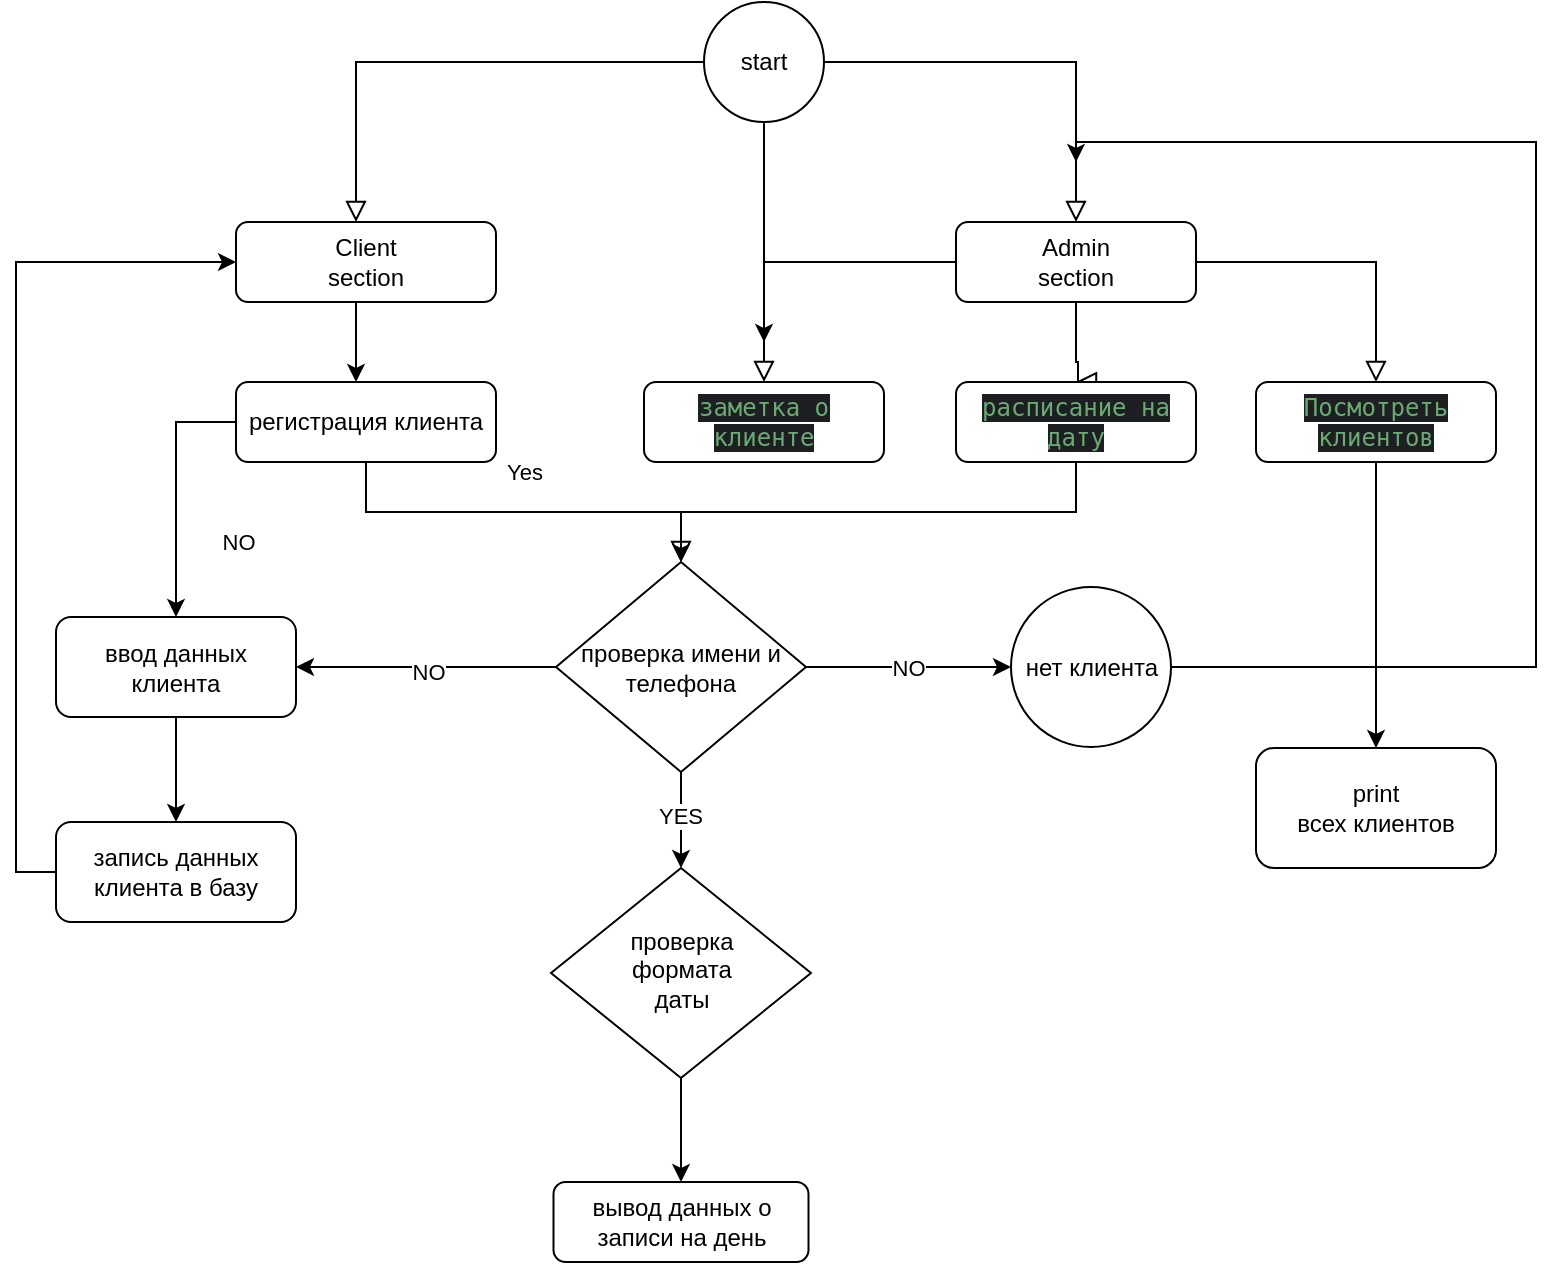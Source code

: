 <mxfile version="21.6.5" type="github">
  <diagram id="C5RBs43oDa-KdzZeNtuy" name="Page-1">
    <mxGraphModel dx="1008" dy="552" grid="1" gridSize="10" guides="1" tooltips="1" connect="1" arrows="1" fold="1" page="1" pageScale="1" pageWidth="827" pageHeight="1169" math="0" shadow="0">
      <root>
        <mxCell id="WIyWlLk6GJQsqaUBKTNV-0" />
        <mxCell id="WIyWlLk6GJQsqaUBKTNV-1" parent="WIyWlLk6GJQsqaUBKTNV-0" />
        <mxCell id="WIyWlLk6GJQsqaUBKTNV-2" value="" style="rounded=0;html=1;jettySize=auto;orthogonalLoop=1;fontSize=11;endArrow=block;endFill=0;endSize=8;strokeWidth=1;shadow=0;labelBackgroundColor=none;edgeStyle=orthogonalEdgeStyle;" parent="WIyWlLk6GJQsqaUBKTNV-1" source="WIyWlLk6GJQsqaUBKTNV-3" edge="1">
          <mxGeometry relative="1" as="geometry">
            <mxPoint x="570" y="220" as="targetPoint" />
            <Array as="points">
              <mxPoint x="570" y="210" />
              <mxPoint x="571" y="210" />
            </Array>
          </mxGeometry>
        </mxCell>
        <mxCell id="WIyWlLk6GJQsqaUBKTNV-3" value="Admin&lt;br&gt;section" style="rounded=1;whiteSpace=wrap;html=1;fontSize=12;glass=0;strokeWidth=1;shadow=0;" parent="WIyWlLk6GJQsqaUBKTNV-1" vertex="1">
          <mxGeometry x="510" y="140" width="120" height="40" as="geometry" />
        </mxCell>
        <mxCell id="8A1BeJ2PKTvU-dlPHzyy-52" style="edgeStyle=orthogonalEdgeStyle;rounded=0;orthogonalLoop=1;jettySize=auto;html=1;entryX=0.5;entryY=0;entryDx=0;entryDy=0;" edge="1" parent="WIyWlLk6GJQsqaUBKTNV-1" source="WIyWlLk6GJQsqaUBKTNV-6" target="8A1BeJ2PKTvU-dlPHzyy-27">
          <mxGeometry relative="1" as="geometry" />
        </mxCell>
        <mxCell id="WIyWlLk6GJQsqaUBKTNV-6" value="проверка&lt;br&gt;формата&lt;br&gt;даты" style="rhombus;whiteSpace=wrap;html=1;shadow=0;fontFamily=Helvetica;fontSize=12;align=center;strokeWidth=1;spacing=6;spacingTop=-4;" parent="WIyWlLk6GJQsqaUBKTNV-1" vertex="1">
          <mxGeometry x="307.5" y="463" width="130" height="105" as="geometry" />
        </mxCell>
        <mxCell id="8A1BeJ2PKTvU-dlPHzyy-68" value="" style="edgeStyle=orthogonalEdgeStyle;rounded=0;orthogonalLoop=1;jettySize=auto;html=1;" edge="1" parent="WIyWlLk6GJQsqaUBKTNV-1">
          <mxGeometry relative="1" as="geometry">
            <mxPoint x="414" y="90" as="sourcePoint" />
            <mxPoint x="414" y="200" as="targetPoint" />
          </mxGeometry>
        </mxCell>
        <mxCell id="8A1BeJ2PKTvU-dlPHzyy-1" value="" style="rounded=0;html=1;jettySize=auto;orthogonalLoop=1;fontSize=11;endArrow=block;endFill=0;endSize=8;strokeWidth=1;shadow=0;labelBackgroundColor=none;edgeStyle=orthogonalEdgeStyle;exitX=1;exitY=0.5;exitDx=0;exitDy=0;" edge="1" parent="WIyWlLk6GJQsqaUBKTNV-1" source="8A1BeJ2PKTvU-dlPHzyy-69">
          <mxGeometry relative="1" as="geometry">
            <mxPoint x="474" y="60" as="sourcePoint" />
            <mxPoint x="570" y="140" as="targetPoint" />
            <Array as="points">
              <mxPoint x="570" y="60" />
            </Array>
          </mxGeometry>
        </mxCell>
        <mxCell id="8A1BeJ2PKTvU-dlPHzyy-36" value="" style="edgeStyle=orthogonalEdgeStyle;rounded=0;orthogonalLoop=1;jettySize=auto;html=1;" edge="1" parent="WIyWlLk6GJQsqaUBKTNV-1" source="8A1BeJ2PKTvU-dlPHzyy-2" target="8A1BeJ2PKTvU-dlPHzyy-35">
          <mxGeometry relative="1" as="geometry">
            <Array as="points">
              <mxPoint x="210" y="200" />
              <mxPoint x="210" y="200" />
            </Array>
          </mxGeometry>
        </mxCell>
        <mxCell id="8A1BeJ2PKTvU-dlPHzyy-2" value="Client&lt;br&gt;section" style="rounded=1;whiteSpace=wrap;html=1;" vertex="1" parent="WIyWlLk6GJQsqaUBKTNV-1">
          <mxGeometry x="150" y="140" width="130" height="40" as="geometry" />
        </mxCell>
        <mxCell id="8A1BeJ2PKTvU-dlPHzyy-3" value="" style="rounded=0;html=1;jettySize=auto;orthogonalLoop=1;fontSize=11;endArrow=block;endFill=0;endSize=8;strokeWidth=1;shadow=0;labelBackgroundColor=none;edgeStyle=orthogonalEdgeStyle;exitX=0;exitY=0.5;exitDx=0;exitDy=0;" edge="1" parent="WIyWlLk6GJQsqaUBKTNV-1" source="8A1BeJ2PKTvU-dlPHzyy-69">
          <mxGeometry relative="1" as="geometry">
            <mxPoint x="380" y="60" as="sourcePoint" />
            <mxPoint x="210" y="140" as="targetPoint" />
            <Array as="points">
              <mxPoint x="210" y="60" />
            </Array>
          </mxGeometry>
        </mxCell>
        <mxCell id="8A1BeJ2PKTvU-dlPHzyy-6" value="&lt;span style=&quot;color: rgb(106, 171, 115); font-family: &amp;quot;JetBrains Mono&amp;quot;, monospace; font-size: 12px; font-style: normal; font-variant-ligatures: normal; font-variant-caps: normal; font-weight: 400; letter-spacing: normal; orphans: 2; text-align: left; text-indent: 0px; text-transform: none; widows: 2; word-spacing: 0px; -webkit-text-stroke-width: 0px; background-color: rgb(30, 31, 34); text-decoration-thickness: initial; text-decoration-style: initial; text-decoration-color: initial; float: none; display: inline !important;&quot;&gt;заметка о клиенте&lt;/span&gt;" style="rounded=1;whiteSpace=wrap;html=1;" vertex="1" parent="WIyWlLk6GJQsqaUBKTNV-1">
          <mxGeometry x="354" y="220" width="120" height="40" as="geometry" />
        </mxCell>
        <mxCell id="8A1BeJ2PKTvU-dlPHzyy-7" value="&lt;meta charset=&quot;utf-8&quot;&gt;&lt;span style=&quot;color: rgb(106, 171, 115); font-family: &amp;quot;JetBrains Mono&amp;quot;, monospace; font-size: 12px; font-style: normal; font-variant-ligatures: normal; font-variant-caps: normal; font-weight: 400; letter-spacing: normal; orphans: 2; text-align: left; text-indent: 0px; text-transform: none; widows: 2; word-spacing: 0px; -webkit-text-stroke-width: 0px; background-color: rgb(30, 31, 34); text-decoration-thickness: initial; text-decoration-style: initial; text-decoration-color: initial; float: none; display: inline !important;&quot;&gt;расписание на дату&lt;/span&gt;" style="rounded=1;whiteSpace=wrap;html=1;" vertex="1" parent="WIyWlLk6GJQsqaUBKTNV-1">
          <mxGeometry x="510" y="220" width="120" height="40" as="geometry" />
        </mxCell>
        <mxCell id="8A1BeJ2PKTvU-dlPHzyy-66" value="" style="edgeStyle=orthogonalEdgeStyle;rounded=0;orthogonalLoop=1;jettySize=auto;html=1;exitX=0.5;exitY=1;exitDx=0;exitDy=0;" edge="1" parent="WIyWlLk6GJQsqaUBKTNV-1" source="8A1BeJ2PKTvU-dlPHzyy-8" target="8A1BeJ2PKTvU-dlPHzyy-65">
          <mxGeometry relative="1" as="geometry">
            <mxPoint x="710" y="260" as="sourcePoint" />
          </mxGeometry>
        </mxCell>
        <mxCell id="8A1BeJ2PKTvU-dlPHzyy-8" value="&lt;meta charset=&quot;utf-8&quot;&gt;&lt;span style=&quot;color: rgb(106, 171, 115); font-family: &amp;quot;JetBrains Mono&amp;quot;, monospace; font-size: 12px; font-style: normal; font-variant-ligatures: normal; font-variant-caps: normal; font-weight: 400; letter-spacing: normal; orphans: 2; text-align: left; text-indent: 0px; text-transform: none; widows: 2; word-spacing: 0px; -webkit-text-stroke-width: 0px; background-color: rgb(30, 31, 34); text-decoration-thickness: initial; text-decoration-style: initial; text-decoration-color: initial; float: none; display: inline !important;&quot;&gt;Посмотреть клиентов&lt;/span&gt;" style="rounded=1;whiteSpace=wrap;html=1;" vertex="1" parent="WIyWlLk6GJQsqaUBKTNV-1">
          <mxGeometry x="660" y="220" width="120" height="40" as="geometry" />
        </mxCell>
        <mxCell id="8A1BeJ2PKTvU-dlPHzyy-9" value="" style="rounded=0;html=1;jettySize=auto;orthogonalLoop=1;fontSize=11;endArrow=block;endFill=0;endSize=8;strokeWidth=1;shadow=0;labelBackgroundColor=none;edgeStyle=orthogonalEdgeStyle;exitX=0;exitY=0.5;exitDx=0;exitDy=0;" edge="1" parent="WIyWlLk6GJQsqaUBKTNV-1" source="WIyWlLk6GJQsqaUBKTNV-3">
          <mxGeometry relative="1" as="geometry">
            <mxPoint x="504" y="160" as="sourcePoint" />
            <mxPoint x="414" y="220" as="targetPoint" />
            <Array as="points">
              <mxPoint x="414" y="160" />
            </Array>
          </mxGeometry>
        </mxCell>
        <mxCell id="8A1BeJ2PKTvU-dlPHzyy-12" value="" style="rounded=0;html=1;jettySize=auto;orthogonalLoop=1;fontSize=11;endArrow=block;endFill=0;endSize=8;strokeWidth=1;shadow=0;labelBackgroundColor=none;edgeStyle=orthogonalEdgeStyle;" edge="1" parent="WIyWlLk6GJQsqaUBKTNV-1">
          <mxGeometry relative="1" as="geometry">
            <mxPoint x="630" y="160" as="sourcePoint" />
            <mxPoint x="720" y="220" as="targetPoint" />
            <Array as="points">
              <mxPoint x="630" y="160" />
              <mxPoint x="720" y="160" />
            </Array>
          </mxGeometry>
        </mxCell>
        <mxCell id="8A1BeJ2PKTvU-dlPHzyy-25" value="Yes" style="rounded=0;html=1;jettySize=auto;orthogonalLoop=1;fontSize=11;endArrow=block;endFill=0;endSize=8;strokeWidth=1;shadow=0;labelBackgroundColor=none;edgeStyle=orthogonalEdgeStyle;entryX=0.5;entryY=0;entryDx=0;entryDy=0;exitX=0.5;exitY=1;exitDx=0;exitDy=0;" edge="1" parent="WIyWlLk6GJQsqaUBKTNV-1" source="8A1BeJ2PKTvU-dlPHzyy-35" target="8A1BeJ2PKTvU-dlPHzyy-28">
          <mxGeometry y="20" relative="1" as="geometry">
            <mxPoint as="offset" />
            <mxPoint x="215" y="300" as="sourcePoint" />
            <mxPoint x="270" y="605" as="targetPoint" />
          </mxGeometry>
        </mxCell>
        <mxCell id="8A1BeJ2PKTvU-dlPHzyy-27" value="вывод данных о записи на день" style="rounded=1;whiteSpace=wrap;html=1;fontSize=12;glass=0;strokeWidth=1;shadow=0;" vertex="1" parent="WIyWlLk6GJQsqaUBKTNV-1">
          <mxGeometry x="308.75" y="620" width="127.5" height="40" as="geometry" />
        </mxCell>
        <mxCell id="8A1BeJ2PKTvU-dlPHzyy-45" style="edgeStyle=orthogonalEdgeStyle;rounded=0;orthogonalLoop=1;jettySize=auto;html=1;entryX=0.5;entryY=0;entryDx=0;entryDy=0;" edge="1" parent="WIyWlLk6GJQsqaUBKTNV-1" source="8A1BeJ2PKTvU-dlPHzyy-28" target="WIyWlLk6GJQsqaUBKTNV-6">
          <mxGeometry relative="1" as="geometry" />
        </mxCell>
        <mxCell id="8A1BeJ2PKTvU-dlPHzyy-49" value="YES" style="edgeLabel;html=1;align=center;verticalAlign=middle;resizable=0;points=[];" vertex="1" connectable="0" parent="8A1BeJ2PKTvU-dlPHzyy-45">
          <mxGeometry x="-0.076" y="-1" relative="1" as="geometry">
            <mxPoint as="offset" />
          </mxGeometry>
        </mxCell>
        <mxCell id="8A1BeJ2PKTvU-dlPHzyy-47" style="edgeStyle=orthogonalEdgeStyle;rounded=0;orthogonalLoop=1;jettySize=auto;html=1;" edge="1" parent="WIyWlLk6GJQsqaUBKTNV-1" source="8A1BeJ2PKTvU-dlPHzyy-28" target="8A1BeJ2PKTvU-dlPHzyy-15">
          <mxGeometry relative="1" as="geometry" />
        </mxCell>
        <mxCell id="8A1BeJ2PKTvU-dlPHzyy-48" value="NO" style="edgeLabel;html=1;align=center;verticalAlign=middle;resizable=0;points=[];" vertex="1" connectable="0" parent="8A1BeJ2PKTvU-dlPHzyy-47">
          <mxGeometry x="-0.013" y="2" relative="1" as="geometry">
            <mxPoint as="offset" />
          </mxGeometry>
        </mxCell>
        <mxCell id="8A1BeJ2PKTvU-dlPHzyy-56" value="" style="edgeStyle=orthogonalEdgeStyle;rounded=0;orthogonalLoop=1;jettySize=auto;html=1;" edge="1" parent="WIyWlLk6GJQsqaUBKTNV-1" source="8A1BeJ2PKTvU-dlPHzyy-28" target="8A1BeJ2PKTvU-dlPHzyy-55">
          <mxGeometry relative="1" as="geometry" />
        </mxCell>
        <mxCell id="8A1BeJ2PKTvU-dlPHzyy-57" value="NO" style="edgeLabel;html=1;align=center;verticalAlign=middle;resizable=0;points=[];" vertex="1" connectable="0" parent="8A1BeJ2PKTvU-dlPHzyy-56">
          <mxGeometry x="-0.009" relative="1" as="geometry">
            <mxPoint as="offset" />
          </mxGeometry>
        </mxCell>
        <mxCell id="8A1BeJ2PKTvU-dlPHzyy-28" value="проверка имени и телефона" style="rhombus;whiteSpace=wrap;html=1;" vertex="1" parent="WIyWlLk6GJQsqaUBKTNV-1">
          <mxGeometry x="310" y="310" width="125" height="105" as="geometry" />
        </mxCell>
        <mxCell id="8A1BeJ2PKTvU-dlPHzyy-50" style="edgeStyle=orthogonalEdgeStyle;rounded=0;orthogonalLoop=1;jettySize=auto;html=1;exitX=0;exitY=0.5;exitDx=0;exitDy=0;entryX=0.5;entryY=0;entryDx=0;entryDy=0;" edge="1" parent="WIyWlLk6GJQsqaUBKTNV-1" source="8A1BeJ2PKTvU-dlPHzyy-35" target="8A1BeJ2PKTvU-dlPHzyy-15">
          <mxGeometry relative="1" as="geometry">
            <mxPoint x="90" y="337" as="targetPoint" />
            <Array as="points">
              <mxPoint x="120" y="240" />
            </Array>
          </mxGeometry>
        </mxCell>
        <mxCell id="8A1BeJ2PKTvU-dlPHzyy-51" value="NO" style="edgeLabel;html=1;align=center;verticalAlign=middle;resizable=0;points=[];" vertex="1" connectable="0" parent="8A1BeJ2PKTvU-dlPHzyy-50">
          <mxGeometry x="0.413" y="1" relative="1" as="geometry">
            <mxPoint x="30" as="offset" />
          </mxGeometry>
        </mxCell>
        <mxCell id="8A1BeJ2PKTvU-dlPHzyy-35" value="регистрация клиента" style="rounded=1;whiteSpace=wrap;html=1;" vertex="1" parent="WIyWlLk6GJQsqaUBKTNV-1">
          <mxGeometry x="150" y="220" width="130" height="40" as="geometry" />
        </mxCell>
        <mxCell id="8A1BeJ2PKTvU-dlPHzyy-43" value="" style="edgeStyle=orthogonalEdgeStyle;rounded=0;orthogonalLoop=1;jettySize=auto;html=1;exitX=0.5;exitY=1;exitDx=0;exitDy=0;entryX=0.5;entryY=0;entryDx=0;entryDy=0;" edge="1" parent="WIyWlLk6GJQsqaUBKTNV-1" source="8A1BeJ2PKTvU-dlPHzyy-7" target="8A1BeJ2PKTvU-dlPHzyy-28">
          <mxGeometry relative="1" as="geometry">
            <mxPoint x="570" y="260" as="sourcePoint" />
            <mxPoint x="520" y="305" as="targetPoint" />
          </mxGeometry>
        </mxCell>
        <mxCell id="8A1BeJ2PKTvU-dlPHzyy-63" value="" style="edgeStyle=orthogonalEdgeStyle;rounded=0;orthogonalLoop=1;jettySize=auto;html=1;" edge="1" parent="WIyWlLk6GJQsqaUBKTNV-1" source="8A1BeJ2PKTvU-dlPHzyy-15" target="8A1BeJ2PKTvU-dlPHzyy-62">
          <mxGeometry relative="1" as="geometry" />
        </mxCell>
        <mxCell id="8A1BeJ2PKTvU-dlPHzyy-15" value="ввод данных клиента" style="rounded=1;whiteSpace=wrap;html=1;" vertex="1" parent="WIyWlLk6GJQsqaUBKTNV-1">
          <mxGeometry x="60" y="337.5" width="120" height="50" as="geometry" />
        </mxCell>
        <mxCell id="8A1BeJ2PKTvU-dlPHzyy-58" style="edgeStyle=orthogonalEdgeStyle;rounded=0;orthogonalLoop=1;jettySize=auto;html=1;" edge="1" parent="WIyWlLk6GJQsqaUBKTNV-1" source="8A1BeJ2PKTvU-dlPHzyy-55">
          <mxGeometry relative="1" as="geometry">
            <mxPoint x="570" y="110" as="targetPoint" />
            <Array as="points">
              <mxPoint x="800" y="363" />
              <mxPoint x="800" y="100" />
              <mxPoint x="570" y="100" />
            </Array>
          </mxGeometry>
        </mxCell>
        <mxCell id="8A1BeJ2PKTvU-dlPHzyy-55" value="нет клиента" style="ellipse;whiteSpace=wrap;html=1;" vertex="1" parent="WIyWlLk6GJQsqaUBKTNV-1">
          <mxGeometry x="537.5" y="322.5" width="80" height="80" as="geometry" />
        </mxCell>
        <mxCell id="8A1BeJ2PKTvU-dlPHzyy-64" style="edgeStyle=orthogonalEdgeStyle;rounded=0;orthogonalLoop=1;jettySize=auto;html=1;exitX=0;exitY=0.5;exitDx=0;exitDy=0;entryX=0;entryY=0.5;entryDx=0;entryDy=0;" edge="1" parent="WIyWlLk6GJQsqaUBKTNV-1" source="8A1BeJ2PKTvU-dlPHzyy-62" target="8A1BeJ2PKTvU-dlPHzyy-2">
          <mxGeometry relative="1" as="geometry" />
        </mxCell>
        <mxCell id="8A1BeJ2PKTvU-dlPHzyy-62" value="запись данных клиента в базу" style="rounded=1;whiteSpace=wrap;html=1;" vertex="1" parent="WIyWlLk6GJQsqaUBKTNV-1">
          <mxGeometry x="60" y="440" width="120" height="50" as="geometry" />
        </mxCell>
        <mxCell id="8A1BeJ2PKTvU-dlPHzyy-65" value="print &lt;br&gt;всех клиентов" style="whiteSpace=wrap;html=1;rounded=1;" vertex="1" parent="WIyWlLk6GJQsqaUBKTNV-1">
          <mxGeometry x="660" y="403" width="120" height="60" as="geometry" />
        </mxCell>
        <mxCell id="8A1BeJ2PKTvU-dlPHzyy-69" value="start" style="ellipse;whiteSpace=wrap;html=1;aspect=fixed;" vertex="1" parent="WIyWlLk6GJQsqaUBKTNV-1">
          <mxGeometry x="384" y="30" width="60" height="60" as="geometry" />
        </mxCell>
      </root>
    </mxGraphModel>
  </diagram>
</mxfile>
